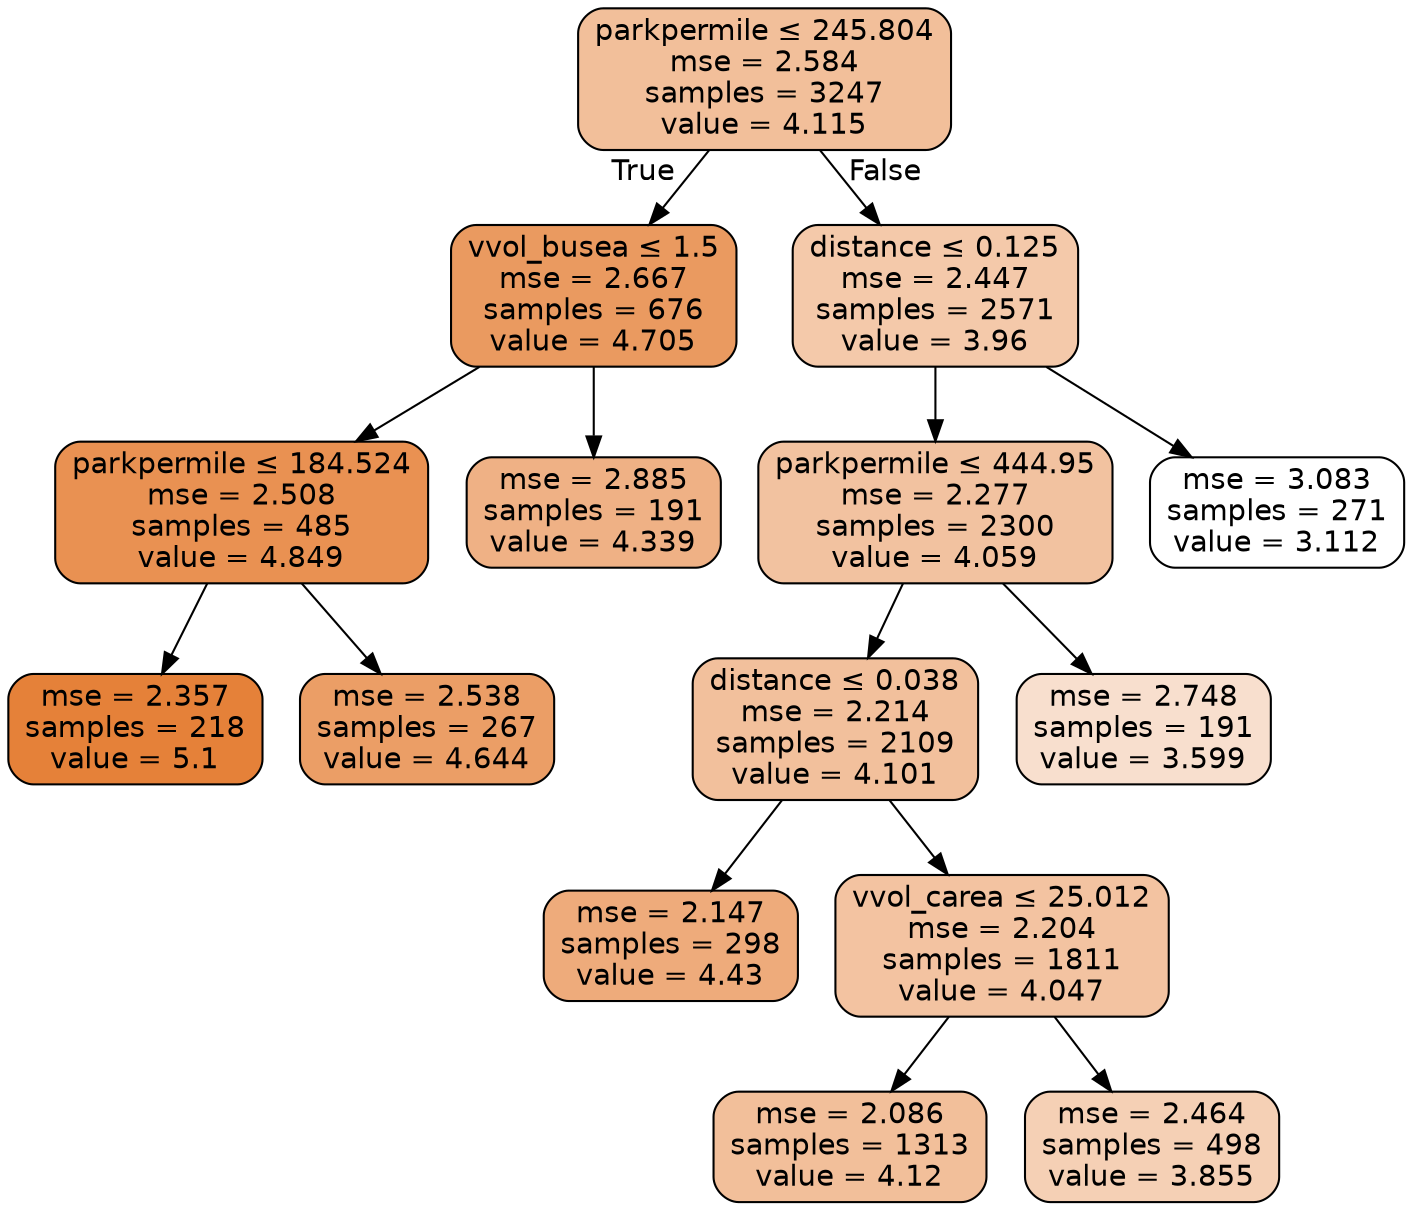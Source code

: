 digraph Tree {
node [shape=box, style="filled, rounded", color="black", fontname=helvetica] ;
edge [fontname=helvetica] ;
0 [label=<parkpermile &le; 245.804<br/>mse = 2.584<br/>samples = 3247<br/>value = 4.115>, fillcolor="#e5813981"] ;
1 [label=<vvol_busea &le; 1.5<br/>mse = 2.667<br/>samples = 676<br/>value = 4.705>, fillcolor="#e58139cc"] ;
0 -> 1 [labeldistance=2.5, labelangle=45, headlabel="True"] ;
2 [label=<parkpermile &le; 184.524<br/>mse = 2.508<br/>samples = 485<br/>value = 4.849>, fillcolor="#e58139df"] ;
1 -> 2 ;
3 [label=<mse = 2.357<br/>samples = 218<br/>value = 5.1>, fillcolor="#e58139ff"] ;
2 -> 3 ;
4 [label=<mse = 2.538<br/>samples = 267<br/>value = 4.644>, fillcolor="#e58139c4"] ;
2 -> 4 ;
5 [label=<mse = 2.885<br/>samples = 191<br/>value = 4.339>, fillcolor="#e581399d"] ;
1 -> 5 ;
6 [label=<distance &le; 0.125<br/>mse = 2.447<br/>samples = 2571<br/>value = 3.96>, fillcolor="#e581396d"] ;
0 -> 6 [labeldistance=2.5, labelangle=-45, headlabel="False"] ;
7 [label=<parkpermile &le; 444.95<br/>mse = 2.277<br/>samples = 2300<br/>value = 4.059>, fillcolor="#e581397a"] ;
6 -> 7 ;
8 [label=<distance &le; 0.038<br/>mse = 2.214<br/>samples = 2109<br/>value = 4.101>, fillcolor="#e581397f"] ;
7 -> 8 ;
9 [label=<mse = 2.147<br/>samples = 298<br/>value = 4.43>, fillcolor="#e58139a9"] ;
8 -> 9 ;
10 [label=<vvol_carea &le; 25.012<br/>mse = 2.204<br/>samples = 1811<br/>value = 4.047>, fillcolor="#e5813978"] ;
8 -> 10 ;
11 [label=<mse = 2.086<br/>samples = 1313<br/>value = 4.12>, fillcolor="#e5813981"] ;
10 -> 11 ;
12 [label=<mse = 2.464<br/>samples = 498<br/>value = 3.855>, fillcolor="#e581395f"] ;
10 -> 12 ;
13 [label=<mse = 2.748<br/>samples = 191<br/>value = 3.599>, fillcolor="#e581393f"] ;
7 -> 13 ;
14 [label=<mse = 3.083<br/>samples = 271<br/>value = 3.112>, fillcolor="#e5813900"] ;
6 -> 14 ;
}
